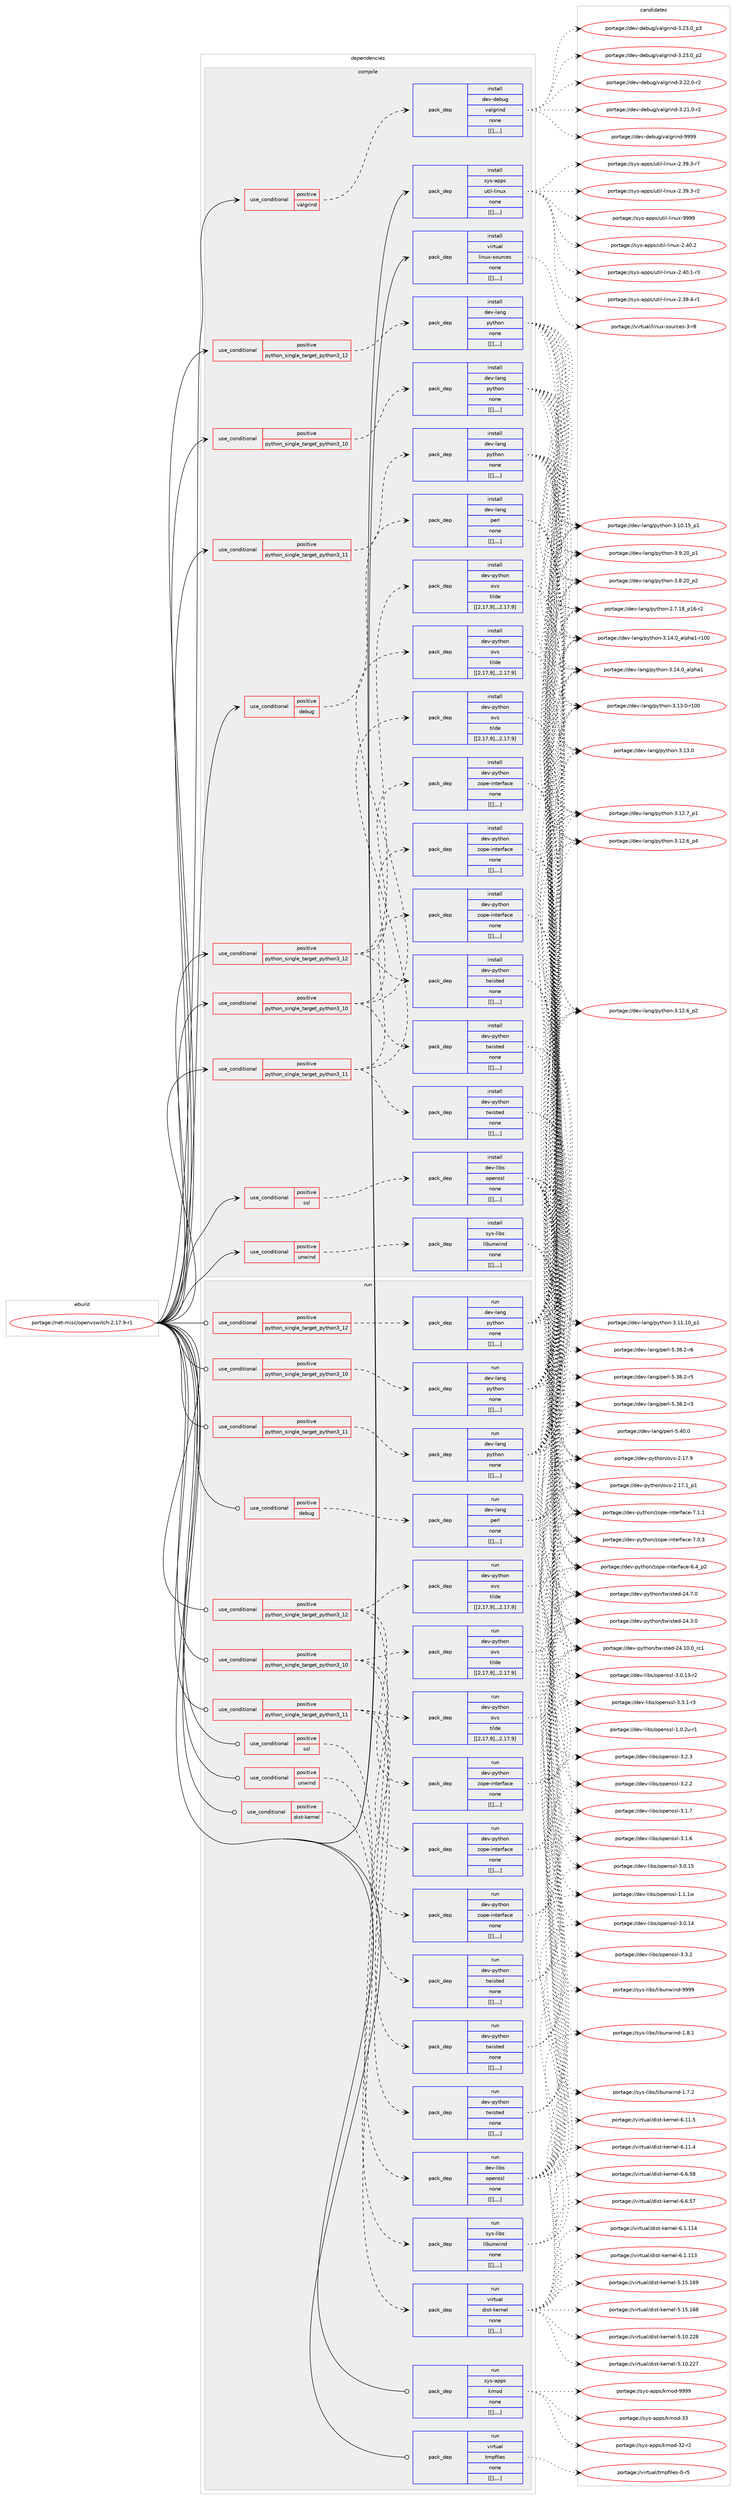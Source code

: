 digraph prolog {

# *************
# Graph options
# *************

newrank=true;
concentrate=true;
compound=true;
graph [rankdir=LR,fontname=Helvetica,fontsize=10,ranksep=1.5];#, ranksep=2.5, nodesep=0.2];
edge  [arrowhead=vee];
node  [fontname=Helvetica,fontsize=10];

# **********
# The ebuild
# **********

subgraph cluster_leftcol {
color=gray;
label=<<i>ebuild</i>>;
id [label="portage://net-misc/openvswitch-2.17.9-r1", color=red, width=4, href="../net-misc/openvswitch-2.17.9-r1.svg"];
}

# ****************
# The dependencies
# ****************

subgraph cluster_midcol {
color=gray;
label=<<i>dependencies</i>>;
subgraph cluster_compile {
fillcolor="#eeeeee";
style=filled;
label=<<i>compile</i>>;
subgraph cond104606 {
dependency396329 [label=<<TABLE BORDER="0" CELLBORDER="1" CELLSPACING="0" CELLPADDING="4"><TR><TD ROWSPAN="3" CELLPADDING="10">use_conditional</TD></TR><TR><TD>positive</TD></TR><TR><TD>debug</TD></TR></TABLE>>, shape=none, color=red];
subgraph pack288763 {
dependency396347 [label=<<TABLE BORDER="0" CELLBORDER="1" CELLSPACING="0" CELLPADDING="4" WIDTH="220"><TR><TD ROWSPAN="6" CELLPADDING="30">pack_dep</TD></TR><TR><TD WIDTH="110">install</TD></TR><TR><TD>dev-lang</TD></TR><TR><TD>perl</TD></TR><TR><TD>none</TD></TR><TR><TD>[[],,,,]</TD></TR></TABLE>>, shape=none, color=blue];
}
dependency396329:e -> dependency396347:w [weight=20,style="dashed",arrowhead="vee"];
}
id:e -> dependency396329:w [weight=20,style="solid",arrowhead="vee"];
subgraph cond104614 {
dependency396392 [label=<<TABLE BORDER="0" CELLBORDER="1" CELLSPACING="0" CELLPADDING="4"><TR><TD ROWSPAN="3" CELLPADDING="10">use_conditional</TD></TR><TR><TD>positive</TD></TR><TR><TD>python_single_target_python3_10</TD></TR></TABLE>>, shape=none, color=red];
subgraph pack288844 {
dependency396465 [label=<<TABLE BORDER="0" CELLBORDER="1" CELLSPACING="0" CELLPADDING="4" WIDTH="220"><TR><TD ROWSPAN="6" CELLPADDING="30">pack_dep</TD></TR><TR><TD WIDTH="110">install</TD></TR><TR><TD>dev-lang</TD></TR><TR><TD>python</TD></TR><TR><TD>none</TD></TR><TR><TD>[[],,,,]</TD></TR></TABLE>>, shape=none, color=blue];
}
dependency396392:e -> dependency396465:w [weight=20,style="dashed",arrowhead="vee"];
}
id:e -> dependency396392:w [weight=20,style="solid",arrowhead="vee"];
subgraph cond104648 {
dependency396513 [label=<<TABLE BORDER="0" CELLBORDER="1" CELLSPACING="0" CELLPADDING="4"><TR><TD ROWSPAN="3" CELLPADDING="10">use_conditional</TD></TR><TR><TD>positive</TD></TR><TR><TD>python_single_target_python3_10</TD></TR></TABLE>>, shape=none, color=red];
subgraph pack288892 {
dependency396531 [label=<<TABLE BORDER="0" CELLBORDER="1" CELLSPACING="0" CELLPADDING="4" WIDTH="220"><TR><TD ROWSPAN="6" CELLPADDING="30">pack_dep</TD></TR><TR><TD WIDTH="110">install</TD></TR><TR><TD>dev-python</TD></TR><TR><TD>ovs</TD></TR><TR><TD>tilde</TD></TR><TR><TD>[[2,17,9],,,2.17.9]</TD></TR></TABLE>>, shape=none, color=blue];
}
dependency396513:e -> dependency396531:w [weight=20,style="dashed",arrowhead="vee"];
subgraph pack288898 {
dependency396537 [label=<<TABLE BORDER="0" CELLBORDER="1" CELLSPACING="0" CELLPADDING="4" WIDTH="220"><TR><TD ROWSPAN="6" CELLPADDING="30">pack_dep</TD></TR><TR><TD WIDTH="110">install</TD></TR><TR><TD>dev-python</TD></TR><TR><TD>twisted</TD></TR><TR><TD>none</TD></TR><TR><TD>[[],,,,]</TD></TR></TABLE>>, shape=none, color=blue];
}
dependency396513:e -> dependency396537:w [weight=20,style="dashed",arrowhead="vee"];
subgraph pack288900 {
dependency396539 [label=<<TABLE BORDER="0" CELLBORDER="1" CELLSPACING="0" CELLPADDING="4" WIDTH="220"><TR><TD ROWSPAN="6" CELLPADDING="30">pack_dep</TD></TR><TR><TD WIDTH="110">install</TD></TR><TR><TD>dev-python</TD></TR><TR><TD>zope-interface</TD></TR><TR><TD>none</TD></TR><TR><TD>[[],,,,]</TD></TR></TABLE>>, shape=none, color=blue];
}
dependency396513:e -> dependency396539:w [weight=20,style="dashed",arrowhead="vee"];
}
id:e -> dependency396513:w [weight=20,style="solid",arrowhead="vee"];
subgraph cond104665 {
dependency396580 [label=<<TABLE BORDER="0" CELLBORDER="1" CELLSPACING="0" CELLPADDING="4"><TR><TD ROWSPAN="3" CELLPADDING="10">use_conditional</TD></TR><TR><TD>positive</TD></TR><TR><TD>python_single_target_python3_11</TD></TR></TABLE>>, shape=none, color=red];
subgraph pack288970 {
dependency396630 [label=<<TABLE BORDER="0" CELLBORDER="1" CELLSPACING="0" CELLPADDING="4" WIDTH="220"><TR><TD ROWSPAN="6" CELLPADDING="30">pack_dep</TD></TR><TR><TD WIDTH="110">install</TD></TR><TR><TD>dev-lang</TD></TR><TR><TD>python</TD></TR><TR><TD>none</TD></TR><TR><TD>[[],,,,]</TD></TR></TABLE>>, shape=none, color=blue];
}
dependency396580:e -> dependency396630:w [weight=20,style="dashed",arrowhead="vee"];
}
id:e -> dependency396580:w [weight=20,style="solid",arrowhead="vee"];
subgraph cond104690 {
dependency396632 [label=<<TABLE BORDER="0" CELLBORDER="1" CELLSPACING="0" CELLPADDING="4"><TR><TD ROWSPAN="3" CELLPADDING="10">use_conditional</TD></TR><TR><TD>positive</TD></TR><TR><TD>python_single_target_python3_11</TD></TR></TABLE>>, shape=none, color=red];
subgraph pack288972 {
dependency396647 [label=<<TABLE BORDER="0" CELLBORDER="1" CELLSPACING="0" CELLPADDING="4" WIDTH="220"><TR><TD ROWSPAN="6" CELLPADDING="30">pack_dep</TD></TR><TR><TD WIDTH="110">install</TD></TR><TR><TD>dev-python</TD></TR><TR><TD>ovs</TD></TR><TR><TD>tilde</TD></TR><TR><TD>[[2,17,9],,,2.17.9]</TD></TR></TABLE>>, shape=none, color=blue];
}
dependency396632:e -> dependency396647:w [weight=20,style="dashed",arrowhead="vee"];
subgraph pack288981 {
dependency396651 [label=<<TABLE BORDER="0" CELLBORDER="1" CELLSPACING="0" CELLPADDING="4" WIDTH="220"><TR><TD ROWSPAN="6" CELLPADDING="30">pack_dep</TD></TR><TR><TD WIDTH="110">install</TD></TR><TR><TD>dev-python</TD></TR><TR><TD>twisted</TD></TR><TR><TD>none</TD></TR><TR><TD>[[],,,,]</TD></TR></TABLE>>, shape=none, color=blue];
}
dependency396632:e -> dependency396651:w [weight=20,style="dashed",arrowhead="vee"];
subgraph pack288997 {
dependency396685 [label=<<TABLE BORDER="0" CELLBORDER="1" CELLSPACING="0" CELLPADDING="4" WIDTH="220"><TR><TD ROWSPAN="6" CELLPADDING="30">pack_dep</TD></TR><TR><TD WIDTH="110">install</TD></TR><TR><TD>dev-python</TD></TR><TR><TD>zope-interface</TD></TR><TR><TD>none</TD></TR><TR><TD>[[],,,,]</TD></TR></TABLE>>, shape=none, color=blue];
}
dependency396632:e -> dependency396685:w [weight=20,style="dashed",arrowhead="vee"];
}
id:e -> dependency396632:w [weight=20,style="solid",arrowhead="vee"];
subgraph cond104701 {
dependency396702 [label=<<TABLE BORDER="0" CELLBORDER="1" CELLSPACING="0" CELLPADDING="4"><TR><TD ROWSPAN="3" CELLPADDING="10">use_conditional</TD></TR><TR><TD>positive</TD></TR><TR><TD>python_single_target_python3_12</TD></TR></TABLE>>, shape=none, color=red];
subgraph pack289043 {
dependency396732 [label=<<TABLE BORDER="0" CELLBORDER="1" CELLSPACING="0" CELLPADDING="4" WIDTH="220"><TR><TD ROWSPAN="6" CELLPADDING="30">pack_dep</TD></TR><TR><TD WIDTH="110">install</TD></TR><TR><TD>dev-lang</TD></TR><TR><TD>python</TD></TR><TR><TD>none</TD></TR><TR><TD>[[],,,,]</TD></TR></TABLE>>, shape=none, color=blue];
}
dependency396702:e -> dependency396732:w [weight=20,style="dashed",arrowhead="vee"];
}
id:e -> dependency396702:w [weight=20,style="solid",arrowhead="vee"];
subgraph cond104711 {
dependency396776 [label=<<TABLE BORDER="0" CELLBORDER="1" CELLSPACING="0" CELLPADDING="4"><TR><TD ROWSPAN="3" CELLPADDING="10">use_conditional</TD></TR><TR><TD>positive</TD></TR><TR><TD>python_single_target_python3_12</TD></TR></TABLE>>, shape=none, color=red];
subgraph pack289079 {
dependency396809 [label=<<TABLE BORDER="0" CELLBORDER="1" CELLSPACING="0" CELLPADDING="4" WIDTH="220"><TR><TD ROWSPAN="6" CELLPADDING="30">pack_dep</TD></TR><TR><TD WIDTH="110">install</TD></TR><TR><TD>dev-python</TD></TR><TR><TD>ovs</TD></TR><TR><TD>tilde</TD></TR><TR><TD>[[2,17,9],,,2.17.9]</TD></TR></TABLE>>, shape=none, color=blue];
}
dependency396776:e -> dependency396809:w [weight=20,style="dashed",arrowhead="vee"];
subgraph pack289112 {
dependency396845 [label=<<TABLE BORDER="0" CELLBORDER="1" CELLSPACING="0" CELLPADDING="4" WIDTH="220"><TR><TD ROWSPAN="6" CELLPADDING="30">pack_dep</TD></TR><TR><TD WIDTH="110">install</TD></TR><TR><TD>dev-python</TD></TR><TR><TD>twisted</TD></TR><TR><TD>none</TD></TR><TR><TD>[[],,,,]</TD></TR></TABLE>>, shape=none, color=blue];
}
dependency396776:e -> dependency396845:w [weight=20,style="dashed",arrowhead="vee"];
subgraph pack289126 {
dependency396863 [label=<<TABLE BORDER="0" CELLBORDER="1" CELLSPACING="0" CELLPADDING="4" WIDTH="220"><TR><TD ROWSPAN="6" CELLPADDING="30">pack_dep</TD></TR><TR><TD WIDTH="110">install</TD></TR><TR><TD>dev-python</TD></TR><TR><TD>zope-interface</TD></TR><TR><TD>none</TD></TR><TR><TD>[[],,,,]</TD></TR></TABLE>>, shape=none, color=blue];
}
dependency396776:e -> dependency396863:w [weight=20,style="dashed",arrowhead="vee"];
}
id:e -> dependency396776:w [weight=20,style="solid",arrowhead="vee"];
subgraph cond104746 {
dependency396889 [label=<<TABLE BORDER="0" CELLBORDER="1" CELLSPACING="0" CELLPADDING="4"><TR><TD ROWSPAN="3" CELLPADDING="10">use_conditional</TD></TR><TR><TD>positive</TD></TR><TR><TD>ssl</TD></TR></TABLE>>, shape=none, color=red];
subgraph pack289160 {
dependency396937 [label=<<TABLE BORDER="0" CELLBORDER="1" CELLSPACING="0" CELLPADDING="4" WIDTH="220"><TR><TD ROWSPAN="6" CELLPADDING="30">pack_dep</TD></TR><TR><TD WIDTH="110">install</TD></TR><TR><TD>dev-libs</TD></TR><TR><TD>openssl</TD></TR><TR><TD>none</TD></TR><TR><TD>[[],,,,]</TD></TR></TABLE>>, shape=none, color=blue];
}
dependency396889:e -> dependency396937:w [weight=20,style="dashed",arrowhead="vee"];
}
id:e -> dependency396889:w [weight=20,style="solid",arrowhead="vee"];
subgraph cond104764 {
dependency396952 [label=<<TABLE BORDER="0" CELLBORDER="1" CELLSPACING="0" CELLPADDING="4"><TR><TD ROWSPAN="3" CELLPADDING="10">use_conditional</TD></TR><TR><TD>positive</TD></TR><TR><TD>unwind</TD></TR></TABLE>>, shape=none, color=red];
subgraph pack289198 {
dependency396963 [label=<<TABLE BORDER="0" CELLBORDER="1" CELLSPACING="0" CELLPADDING="4" WIDTH="220"><TR><TD ROWSPAN="6" CELLPADDING="30">pack_dep</TD></TR><TR><TD WIDTH="110">install</TD></TR><TR><TD>sys-libs</TD></TR><TR><TD>libunwind</TD></TR><TR><TD>none</TD></TR><TR><TD>[[],,,,]</TD></TR></TABLE>>, shape=none, color=blue];
}
dependency396952:e -> dependency396963:w [weight=20,style="dashed",arrowhead="vee"];
}
id:e -> dependency396952:w [weight=20,style="solid",arrowhead="vee"];
subgraph cond104769 {
dependency396978 [label=<<TABLE BORDER="0" CELLBORDER="1" CELLSPACING="0" CELLPADDING="4"><TR><TD ROWSPAN="3" CELLPADDING="10">use_conditional</TD></TR><TR><TD>positive</TD></TR><TR><TD>valgrind</TD></TR></TABLE>>, shape=none, color=red];
subgraph pack289218 {
dependency396980 [label=<<TABLE BORDER="0" CELLBORDER="1" CELLSPACING="0" CELLPADDING="4" WIDTH="220"><TR><TD ROWSPAN="6" CELLPADDING="30">pack_dep</TD></TR><TR><TD WIDTH="110">install</TD></TR><TR><TD>dev-debug</TD></TR><TR><TD>valgrind</TD></TR><TR><TD>none</TD></TR><TR><TD>[[],,,,]</TD></TR></TABLE>>, shape=none, color=blue];
}
dependency396978:e -> dependency396980:w [weight=20,style="dashed",arrowhead="vee"];
}
id:e -> dependency396978:w [weight=20,style="solid",arrowhead="vee"];
subgraph pack289220 {
dependency397022 [label=<<TABLE BORDER="0" CELLBORDER="1" CELLSPACING="0" CELLPADDING="4" WIDTH="220"><TR><TD ROWSPAN="6" CELLPADDING="30">pack_dep</TD></TR><TR><TD WIDTH="110">install</TD></TR><TR><TD>sys-apps</TD></TR><TR><TD>util-linux</TD></TR><TR><TD>none</TD></TR><TR><TD>[[],,,,]</TD></TR></TABLE>>, shape=none, color=blue];
}
id:e -> dependency397022:w [weight=20,style="solid",arrowhead="vee"];
subgraph pack289254 {
dependency397078 [label=<<TABLE BORDER="0" CELLBORDER="1" CELLSPACING="0" CELLPADDING="4" WIDTH="220"><TR><TD ROWSPAN="6" CELLPADDING="30">pack_dep</TD></TR><TR><TD WIDTH="110">install</TD></TR><TR><TD>virtual</TD></TR><TR><TD>linux-sources</TD></TR><TR><TD>none</TD></TR><TR><TD>[[],,,,]</TD></TR></TABLE>>, shape=none, color=blue];
}
id:e -> dependency397078:w [weight=20,style="solid",arrowhead="vee"];
}
subgraph cluster_compileandrun {
fillcolor="#eeeeee";
style=filled;
label=<<i>compile and run</i>>;
}
subgraph cluster_run {
fillcolor="#eeeeee";
style=filled;
label=<<i>run</i>>;
subgraph cond104807 {
dependency397097 [label=<<TABLE BORDER="0" CELLBORDER="1" CELLSPACING="0" CELLPADDING="4"><TR><TD ROWSPAN="3" CELLPADDING="10">use_conditional</TD></TR><TR><TD>positive</TD></TR><TR><TD>debug</TD></TR></TABLE>>, shape=none, color=red];
subgraph pack289304 {
dependency397110 [label=<<TABLE BORDER="0" CELLBORDER="1" CELLSPACING="0" CELLPADDING="4" WIDTH="220"><TR><TD ROWSPAN="6" CELLPADDING="30">pack_dep</TD></TR><TR><TD WIDTH="110">run</TD></TR><TR><TD>dev-lang</TD></TR><TR><TD>perl</TD></TR><TR><TD>none</TD></TR><TR><TD>[[],,,,]</TD></TR></TABLE>>, shape=none, color=blue];
}
dependency397097:e -> dependency397110:w [weight=20,style="dashed",arrowhead="vee"];
}
id:e -> dependency397097:w [weight=20,style="solid",arrowhead="odot"];
subgraph cond104823 {
dependency397136 [label=<<TABLE BORDER="0" CELLBORDER="1" CELLSPACING="0" CELLPADDING="4"><TR><TD ROWSPAN="3" CELLPADDING="10">use_conditional</TD></TR><TR><TD>positive</TD></TR><TR><TD>dist-kernel</TD></TR></TABLE>>, shape=none, color=red];
subgraph pack289331 {
dependency397151 [label=<<TABLE BORDER="0" CELLBORDER="1" CELLSPACING="0" CELLPADDING="4" WIDTH="220"><TR><TD ROWSPAN="6" CELLPADDING="30">pack_dep</TD></TR><TR><TD WIDTH="110">run</TD></TR><TR><TD>virtual</TD></TR><TR><TD>dist-kernel</TD></TR><TR><TD>none</TD></TR><TR><TD>[[],,,,]</TD></TR></TABLE>>, shape=none, color=blue];
}
dependency397136:e -> dependency397151:w [weight=20,style="dashed",arrowhead="vee"];
}
id:e -> dependency397136:w [weight=20,style="solid",arrowhead="odot"];
subgraph cond104828 {
dependency397165 [label=<<TABLE BORDER="0" CELLBORDER="1" CELLSPACING="0" CELLPADDING="4"><TR><TD ROWSPAN="3" CELLPADDING="10">use_conditional</TD></TR><TR><TD>positive</TD></TR><TR><TD>python_single_target_python3_10</TD></TR></TABLE>>, shape=none, color=red];
subgraph pack289348 {
dependency397189 [label=<<TABLE BORDER="0" CELLBORDER="1" CELLSPACING="0" CELLPADDING="4" WIDTH="220"><TR><TD ROWSPAN="6" CELLPADDING="30">pack_dep</TD></TR><TR><TD WIDTH="110">run</TD></TR><TR><TD>dev-lang</TD></TR><TR><TD>python</TD></TR><TR><TD>none</TD></TR><TR><TD>[[],,,,]</TD></TR></TABLE>>, shape=none, color=blue];
}
dependency397165:e -> dependency397189:w [weight=20,style="dashed",arrowhead="vee"];
}
id:e -> dependency397165:w [weight=20,style="solid",arrowhead="odot"];
subgraph cond104841 {
dependency397209 [label=<<TABLE BORDER="0" CELLBORDER="1" CELLSPACING="0" CELLPADDING="4"><TR><TD ROWSPAN="3" CELLPADDING="10">use_conditional</TD></TR><TR><TD>positive</TD></TR><TR><TD>python_single_target_python3_10</TD></TR></TABLE>>, shape=none, color=red];
subgraph pack289380 {
dependency397237 [label=<<TABLE BORDER="0" CELLBORDER="1" CELLSPACING="0" CELLPADDING="4" WIDTH="220"><TR><TD ROWSPAN="6" CELLPADDING="30">pack_dep</TD></TR><TR><TD WIDTH="110">run</TD></TR><TR><TD>dev-python</TD></TR><TR><TD>ovs</TD></TR><TR><TD>tilde</TD></TR><TR><TD>[[2,17,9],,,2.17.9]</TD></TR></TABLE>>, shape=none, color=blue];
}
dependency397209:e -> dependency397237:w [weight=20,style="dashed",arrowhead="vee"];
subgraph pack289397 {
dependency397253 [label=<<TABLE BORDER="0" CELLBORDER="1" CELLSPACING="0" CELLPADDING="4" WIDTH="220"><TR><TD ROWSPAN="6" CELLPADDING="30">pack_dep</TD></TR><TR><TD WIDTH="110">run</TD></TR><TR><TD>dev-python</TD></TR><TR><TD>twisted</TD></TR><TR><TD>none</TD></TR><TR><TD>[[],,,,]</TD></TR></TABLE>>, shape=none, color=blue];
}
dependency397209:e -> dependency397253:w [weight=20,style="dashed",arrowhead="vee"];
subgraph pack289399 {
dependency397266 [label=<<TABLE BORDER="0" CELLBORDER="1" CELLSPACING="0" CELLPADDING="4" WIDTH="220"><TR><TD ROWSPAN="6" CELLPADDING="30">pack_dep</TD></TR><TR><TD WIDTH="110">run</TD></TR><TR><TD>dev-python</TD></TR><TR><TD>zope-interface</TD></TR><TR><TD>none</TD></TR><TR><TD>[[],,,,]</TD></TR></TABLE>>, shape=none, color=blue];
}
dependency397209:e -> dependency397266:w [weight=20,style="dashed",arrowhead="vee"];
}
id:e -> dependency397209:w [weight=20,style="solid",arrowhead="odot"];
subgraph cond104866 {
dependency397282 [label=<<TABLE BORDER="0" CELLBORDER="1" CELLSPACING="0" CELLPADDING="4"><TR><TD ROWSPAN="3" CELLPADDING="10">use_conditional</TD></TR><TR><TD>positive</TD></TR><TR><TD>python_single_target_python3_11</TD></TR></TABLE>>, shape=none, color=red];
subgraph pack289421 {
dependency397295 [label=<<TABLE BORDER="0" CELLBORDER="1" CELLSPACING="0" CELLPADDING="4" WIDTH="220"><TR><TD ROWSPAN="6" CELLPADDING="30">pack_dep</TD></TR><TR><TD WIDTH="110">run</TD></TR><TR><TD>dev-lang</TD></TR><TR><TD>python</TD></TR><TR><TD>none</TD></TR><TR><TD>[[],,,,]</TD></TR></TABLE>>, shape=none, color=blue];
}
dependency397282:e -> dependency397295:w [weight=20,style="dashed",arrowhead="vee"];
}
id:e -> dependency397282:w [weight=20,style="solid",arrowhead="odot"];
subgraph cond104876 {
dependency397330 [label=<<TABLE BORDER="0" CELLBORDER="1" CELLSPACING="0" CELLPADDING="4"><TR><TD ROWSPAN="3" CELLPADDING="10">use_conditional</TD></TR><TR><TD>positive</TD></TR><TR><TD>python_single_target_python3_11</TD></TR></TABLE>>, shape=none, color=red];
subgraph pack289452 {
dependency397332 [label=<<TABLE BORDER="0" CELLBORDER="1" CELLSPACING="0" CELLPADDING="4" WIDTH="220"><TR><TD ROWSPAN="6" CELLPADDING="30">pack_dep</TD></TR><TR><TD WIDTH="110">run</TD></TR><TR><TD>dev-python</TD></TR><TR><TD>ovs</TD></TR><TR><TD>tilde</TD></TR><TR><TD>[[2,17,9],,,2.17.9]</TD></TR></TABLE>>, shape=none, color=blue];
}
dependency397330:e -> dependency397332:w [weight=20,style="dashed",arrowhead="vee"];
subgraph pack289464 {
dependency397374 [label=<<TABLE BORDER="0" CELLBORDER="1" CELLSPACING="0" CELLPADDING="4" WIDTH="220"><TR><TD ROWSPAN="6" CELLPADDING="30">pack_dep</TD></TR><TR><TD WIDTH="110">run</TD></TR><TR><TD>dev-python</TD></TR><TR><TD>twisted</TD></TR><TR><TD>none</TD></TR><TR><TD>[[],,,,]</TD></TR></TABLE>>, shape=none, color=blue];
}
dependency397330:e -> dependency397374:w [weight=20,style="dashed",arrowhead="vee"];
subgraph pack289487 {
dependency397410 [label=<<TABLE BORDER="0" CELLBORDER="1" CELLSPACING="0" CELLPADDING="4" WIDTH="220"><TR><TD ROWSPAN="6" CELLPADDING="30">pack_dep</TD></TR><TR><TD WIDTH="110">run</TD></TR><TR><TD>dev-python</TD></TR><TR><TD>zope-interface</TD></TR><TR><TD>none</TD></TR><TR><TD>[[],,,,]</TD></TR></TABLE>>, shape=none, color=blue];
}
dependency397330:e -> dependency397410:w [weight=20,style="dashed",arrowhead="vee"];
}
id:e -> dependency397330:w [weight=20,style="solid",arrowhead="odot"];
subgraph cond104911 {
dependency397461 [label=<<TABLE BORDER="0" CELLBORDER="1" CELLSPACING="0" CELLPADDING="4"><TR><TD ROWSPAN="3" CELLPADDING="10">use_conditional</TD></TR><TR><TD>positive</TD></TR><TR><TD>python_single_target_python3_12</TD></TR></TABLE>>, shape=none, color=red];
subgraph pack289548 {
dependency397484 [label=<<TABLE BORDER="0" CELLBORDER="1" CELLSPACING="0" CELLPADDING="4" WIDTH="220"><TR><TD ROWSPAN="6" CELLPADDING="30">pack_dep</TD></TR><TR><TD WIDTH="110">run</TD></TR><TR><TD>dev-lang</TD></TR><TR><TD>python</TD></TR><TR><TD>none</TD></TR><TR><TD>[[],,,,]</TD></TR></TABLE>>, shape=none, color=blue];
}
dependency397461:e -> dependency397484:w [weight=20,style="dashed",arrowhead="vee"];
}
id:e -> dependency397461:w [weight=20,style="solid",arrowhead="odot"];
subgraph cond104946 {
dependency397527 [label=<<TABLE BORDER="0" CELLBORDER="1" CELLSPACING="0" CELLPADDING="4"><TR><TD ROWSPAN="3" CELLPADDING="10">use_conditional</TD></TR><TR><TD>positive</TD></TR><TR><TD>python_single_target_python3_12</TD></TR></TABLE>>, shape=none, color=red];
subgraph pack289595 {
dependency397532 [label=<<TABLE BORDER="0" CELLBORDER="1" CELLSPACING="0" CELLPADDING="4" WIDTH="220"><TR><TD ROWSPAN="6" CELLPADDING="30">pack_dep</TD></TR><TR><TD WIDTH="110">run</TD></TR><TR><TD>dev-python</TD></TR><TR><TD>ovs</TD></TR><TR><TD>tilde</TD></TR><TR><TD>[[2,17,9],,,2.17.9]</TD></TR></TABLE>>, shape=none, color=blue];
}
dependency397527:e -> dependency397532:w [weight=20,style="dashed",arrowhead="vee"];
subgraph pack289658 {
dependency397648 [label=<<TABLE BORDER="0" CELLBORDER="1" CELLSPACING="0" CELLPADDING="4" WIDTH="220"><TR><TD ROWSPAN="6" CELLPADDING="30">pack_dep</TD></TR><TR><TD WIDTH="110">run</TD></TR><TR><TD>dev-python</TD></TR><TR><TD>twisted</TD></TR><TR><TD>none</TD></TR><TR><TD>[[],,,,]</TD></TR></TABLE>>, shape=none, color=blue];
}
dependency397527:e -> dependency397648:w [weight=20,style="dashed",arrowhead="vee"];
subgraph pack289677 {
dependency397671 [label=<<TABLE BORDER="0" CELLBORDER="1" CELLSPACING="0" CELLPADDING="4" WIDTH="220"><TR><TD ROWSPAN="6" CELLPADDING="30">pack_dep</TD></TR><TR><TD WIDTH="110">run</TD></TR><TR><TD>dev-python</TD></TR><TR><TD>zope-interface</TD></TR><TR><TD>none</TD></TR><TR><TD>[[],,,,]</TD></TR></TABLE>>, shape=none, color=blue];
}
dependency397527:e -> dependency397671:w [weight=20,style="dashed",arrowhead="vee"];
}
id:e -> dependency397527:w [weight=20,style="solid",arrowhead="odot"];
subgraph cond105002 {
dependency397679 [label=<<TABLE BORDER="0" CELLBORDER="1" CELLSPACING="0" CELLPADDING="4"><TR><TD ROWSPAN="3" CELLPADDING="10">use_conditional</TD></TR><TR><TD>positive</TD></TR><TR><TD>ssl</TD></TR></TABLE>>, shape=none, color=red];
subgraph pack289715 {
dependency397764 [label=<<TABLE BORDER="0" CELLBORDER="1" CELLSPACING="0" CELLPADDING="4" WIDTH="220"><TR><TD ROWSPAN="6" CELLPADDING="30">pack_dep</TD></TR><TR><TD WIDTH="110">run</TD></TR><TR><TD>dev-libs</TD></TR><TR><TD>openssl</TD></TR><TR><TD>none</TD></TR><TR><TD>[[],,,,]</TD></TR></TABLE>>, shape=none, color=blue];
}
dependency397679:e -> dependency397764:w [weight=20,style="dashed",arrowhead="vee"];
}
id:e -> dependency397679:w [weight=20,style="solid",arrowhead="odot"];
subgraph cond105035 {
dependency397789 [label=<<TABLE BORDER="0" CELLBORDER="1" CELLSPACING="0" CELLPADDING="4"><TR><TD ROWSPAN="3" CELLPADDING="10">use_conditional</TD></TR><TR><TD>positive</TD></TR><TR><TD>unwind</TD></TR></TABLE>>, shape=none, color=red];
subgraph pack289763 {
dependency397793 [label=<<TABLE BORDER="0" CELLBORDER="1" CELLSPACING="0" CELLPADDING="4" WIDTH="220"><TR><TD ROWSPAN="6" CELLPADDING="30">pack_dep</TD></TR><TR><TD WIDTH="110">run</TD></TR><TR><TD>sys-libs</TD></TR><TR><TD>libunwind</TD></TR><TR><TD>none</TD></TR><TR><TD>[[],,,,]</TD></TR></TABLE>>, shape=none, color=blue];
}
dependency397789:e -> dependency397793:w [weight=20,style="dashed",arrowhead="vee"];
}
id:e -> dependency397789:w [weight=20,style="solid",arrowhead="odot"];
subgraph pack289797 {
dependency397896 [label=<<TABLE BORDER="0" CELLBORDER="1" CELLSPACING="0" CELLPADDING="4" WIDTH="220"><TR><TD ROWSPAN="6" CELLPADDING="30">pack_dep</TD></TR><TR><TD WIDTH="110">run</TD></TR><TR><TD>sys-apps</TD></TR><TR><TD>kmod</TD></TR><TR><TD>none</TD></TR><TR><TD>[[],,,,]</TD></TR></TABLE>>, shape=none, color=blue];
}
id:e -> dependency397896:w [weight=20,style="solid",arrowhead="odot"];
subgraph pack289840 {
dependency397899 [label=<<TABLE BORDER="0" CELLBORDER="1" CELLSPACING="0" CELLPADDING="4" WIDTH="220"><TR><TD ROWSPAN="6" CELLPADDING="30">pack_dep</TD></TR><TR><TD WIDTH="110">run</TD></TR><TR><TD>virtual</TD></TR><TR><TD>tmpfiles</TD></TR><TR><TD>none</TD></TR><TR><TD>[[],,,,]</TD></TR></TABLE>>, shape=none, color=blue];
}
id:e -> dependency397899:w [weight=20,style="solid",arrowhead="odot"];
}
}

# **************
# The candidates
# **************

subgraph cluster_choices {
rank=same;
color=gray;
label=<<i>candidates</i>>;

subgraph choice289148 {
color=black;
nodesep=1;
choice10010111845108971101034711210111410845534652484648 [label="portage://dev-lang/perl-5.40.0", color=red, width=4,href="../dev-lang/perl-5.40.0.svg"];
choice100101118451089711010347112101114108455346515646504511454 [label="portage://dev-lang/perl-5.38.2-r6", color=red, width=4,href="../dev-lang/perl-5.38.2-r6.svg"];
choice100101118451089711010347112101114108455346515646504511453 [label="portage://dev-lang/perl-5.38.2-r5", color=red, width=4,href="../dev-lang/perl-5.38.2-r5.svg"];
choice100101118451089711010347112101114108455346515646504511451 [label="portage://dev-lang/perl-5.38.2-r3", color=red, width=4,href="../dev-lang/perl-5.38.2-r3.svg"];
dependency396347:e -> choice10010111845108971101034711210111410845534652484648:w [style=dotted,weight="100"];
dependency396347:e -> choice100101118451089711010347112101114108455346515646504511454:w [style=dotted,weight="100"];
dependency396347:e -> choice100101118451089711010347112101114108455346515646504511453:w [style=dotted,weight="100"];
dependency396347:e -> choice100101118451089711010347112101114108455346515646504511451:w [style=dotted,weight="100"];
}
subgraph choice289171 {
color=black;
nodesep=1;
choice100101118451089711010347112121116104111110455146495246489597108112104974945114494848 [label="portage://dev-lang/python-3.14.0_alpha1-r100", color=red, width=4,href="../dev-lang/python-3.14.0_alpha1-r100.svg"];
choice1001011184510897110103471121211161041111104551464952464895971081121049749 [label="portage://dev-lang/python-3.14.0_alpha1", color=red, width=4,href="../dev-lang/python-3.14.0_alpha1.svg"];
choice1001011184510897110103471121211161041111104551464951464845114494848 [label="portage://dev-lang/python-3.13.0-r100", color=red, width=4,href="../dev-lang/python-3.13.0-r100.svg"];
choice10010111845108971101034711212111610411111045514649514648 [label="portage://dev-lang/python-3.13.0", color=red, width=4,href="../dev-lang/python-3.13.0.svg"];
choice100101118451089711010347112121116104111110455146495046559511249 [label="portage://dev-lang/python-3.12.7_p1", color=red, width=4,href="../dev-lang/python-3.12.7_p1.svg"];
choice100101118451089711010347112121116104111110455146495046549511252 [label="portage://dev-lang/python-3.12.6_p4", color=red, width=4,href="../dev-lang/python-3.12.6_p4.svg"];
choice100101118451089711010347112121116104111110455146495046549511250 [label="portage://dev-lang/python-3.12.6_p2", color=red, width=4,href="../dev-lang/python-3.12.6_p2.svg"];
choice10010111845108971101034711212111610411111045514649494649489511249 [label="portage://dev-lang/python-3.11.10_p1", color=red, width=4,href="../dev-lang/python-3.11.10_p1.svg"];
choice10010111845108971101034711212111610411111045514649484649539511249 [label="portage://dev-lang/python-3.10.15_p1", color=red, width=4,href="../dev-lang/python-3.10.15_p1.svg"];
choice100101118451089711010347112121116104111110455146574650489511249 [label="portage://dev-lang/python-3.9.20_p1", color=red, width=4,href="../dev-lang/python-3.9.20_p1.svg"];
choice100101118451089711010347112121116104111110455146564650489511250 [label="portage://dev-lang/python-3.8.20_p2", color=red, width=4,href="../dev-lang/python-3.8.20_p2.svg"];
choice100101118451089711010347112121116104111110455046554649569511249544511450 [label="portage://dev-lang/python-2.7.18_p16-r2", color=red, width=4,href="../dev-lang/python-2.7.18_p16-r2.svg"];
dependency396465:e -> choice100101118451089711010347112121116104111110455146495246489597108112104974945114494848:w [style=dotted,weight="100"];
dependency396465:e -> choice1001011184510897110103471121211161041111104551464952464895971081121049749:w [style=dotted,weight="100"];
dependency396465:e -> choice1001011184510897110103471121211161041111104551464951464845114494848:w [style=dotted,weight="100"];
dependency396465:e -> choice10010111845108971101034711212111610411111045514649514648:w [style=dotted,weight="100"];
dependency396465:e -> choice100101118451089711010347112121116104111110455146495046559511249:w [style=dotted,weight="100"];
dependency396465:e -> choice100101118451089711010347112121116104111110455146495046549511252:w [style=dotted,weight="100"];
dependency396465:e -> choice100101118451089711010347112121116104111110455146495046549511250:w [style=dotted,weight="100"];
dependency396465:e -> choice10010111845108971101034711212111610411111045514649494649489511249:w [style=dotted,weight="100"];
dependency396465:e -> choice10010111845108971101034711212111610411111045514649484649539511249:w [style=dotted,weight="100"];
dependency396465:e -> choice100101118451089711010347112121116104111110455146574650489511249:w [style=dotted,weight="100"];
dependency396465:e -> choice100101118451089711010347112121116104111110455146564650489511250:w [style=dotted,weight="100"];
dependency396465:e -> choice100101118451089711010347112121116104111110455046554649569511249544511450:w [style=dotted,weight="100"];
}
subgraph choice289180 {
color=black;
nodesep=1;
choice100101118451121211161041111104711111811545504649554657 [label="portage://dev-python/ovs-2.17.9", color=red, width=4,href="../dev-python/ovs-2.17.9.svg"];
choice1001011184511212111610411111047111118115455046495546499511249 [label="portage://dev-python/ovs-2.17.1_p1", color=red, width=4,href="../dev-python/ovs-2.17.1_p1.svg"];
dependency396531:e -> choice100101118451121211161041111104711111811545504649554657:w [style=dotted,weight="100"];
dependency396531:e -> choice1001011184511212111610411111047111118115455046495546499511249:w [style=dotted,weight="100"];
}
subgraph choice289200 {
color=black;
nodesep=1;
choice10010111845112121116104111110471161191051151161011004550524649484648951149949 [label="portage://dev-python/twisted-24.10.0_rc1", color=red, width=4,href="../dev-python/twisted-24.10.0_rc1.svg"];
choice100101118451121211161041111104711611910511511610110045505246554648 [label="portage://dev-python/twisted-24.7.0", color=red, width=4,href="../dev-python/twisted-24.7.0.svg"];
choice100101118451121211161041111104711611910511511610110045505246514648 [label="portage://dev-python/twisted-24.3.0", color=red, width=4,href="../dev-python/twisted-24.3.0.svg"];
dependency396537:e -> choice10010111845112121116104111110471161191051151161011004550524649484648951149949:w [style=dotted,weight="100"];
dependency396537:e -> choice100101118451121211161041111104711611910511511610110045505246554648:w [style=dotted,weight="100"];
dependency396537:e -> choice100101118451121211161041111104711611910511511610110045505246514648:w [style=dotted,weight="100"];
}
subgraph choice289203 {
color=black;
nodesep=1;
choice1001011184511212111610411111047122111112101451051101161011141029799101455546494649 [label="portage://dev-python/zope-interface-7.1.1", color=red, width=4,href="../dev-python/zope-interface-7.1.1.svg"];
choice1001011184511212111610411111047122111112101451051101161011141029799101455546484651 [label="portage://dev-python/zope-interface-7.0.3", color=red, width=4,href="../dev-python/zope-interface-7.0.3.svg"];
choice1001011184511212111610411111047122111112101451051101161011141029799101455446529511250 [label="portage://dev-python/zope-interface-6.4_p2", color=red, width=4,href="../dev-python/zope-interface-6.4_p2.svg"];
dependency396539:e -> choice1001011184511212111610411111047122111112101451051101161011141029799101455546494649:w [style=dotted,weight="100"];
dependency396539:e -> choice1001011184511212111610411111047122111112101451051101161011141029799101455546484651:w [style=dotted,weight="100"];
dependency396539:e -> choice1001011184511212111610411111047122111112101451051101161011141029799101455446529511250:w [style=dotted,weight="100"];
}
subgraph choice289206 {
color=black;
nodesep=1;
choice100101118451089711010347112121116104111110455146495246489597108112104974945114494848 [label="portage://dev-lang/python-3.14.0_alpha1-r100", color=red, width=4,href="../dev-lang/python-3.14.0_alpha1-r100.svg"];
choice1001011184510897110103471121211161041111104551464952464895971081121049749 [label="portage://dev-lang/python-3.14.0_alpha1", color=red, width=4,href="../dev-lang/python-3.14.0_alpha1.svg"];
choice1001011184510897110103471121211161041111104551464951464845114494848 [label="portage://dev-lang/python-3.13.0-r100", color=red, width=4,href="../dev-lang/python-3.13.0-r100.svg"];
choice10010111845108971101034711212111610411111045514649514648 [label="portage://dev-lang/python-3.13.0", color=red, width=4,href="../dev-lang/python-3.13.0.svg"];
choice100101118451089711010347112121116104111110455146495046559511249 [label="portage://dev-lang/python-3.12.7_p1", color=red, width=4,href="../dev-lang/python-3.12.7_p1.svg"];
choice100101118451089711010347112121116104111110455146495046549511252 [label="portage://dev-lang/python-3.12.6_p4", color=red, width=4,href="../dev-lang/python-3.12.6_p4.svg"];
choice100101118451089711010347112121116104111110455146495046549511250 [label="portage://dev-lang/python-3.12.6_p2", color=red, width=4,href="../dev-lang/python-3.12.6_p2.svg"];
choice10010111845108971101034711212111610411111045514649494649489511249 [label="portage://dev-lang/python-3.11.10_p1", color=red, width=4,href="../dev-lang/python-3.11.10_p1.svg"];
choice10010111845108971101034711212111610411111045514649484649539511249 [label="portage://dev-lang/python-3.10.15_p1", color=red, width=4,href="../dev-lang/python-3.10.15_p1.svg"];
choice100101118451089711010347112121116104111110455146574650489511249 [label="portage://dev-lang/python-3.9.20_p1", color=red, width=4,href="../dev-lang/python-3.9.20_p1.svg"];
choice100101118451089711010347112121116104111110455146564650489511250 [label="portage://dev-lang/python-3.8.20_p2", color=red, width=4,href="../dev-lang/python-3.8.20_p2.svg"];
choice100101118451089711010347112121116104111110455046554649569511249544511450 [label="portage://dev-lang/python-2.7.18_p16-r2", color=red, width=4,href="../dev-lang/python-2.7.18_p16-r2.svg"];
dependency396630:e -> choice100101118451089711010347112121116104111110455146495246489597108112104974945114494848:w [style=dotted,weight="100"];
dependency396630:e -> choice1001011184510897110103471121211161041111104551464952464895971081121049749:w [style=dotted,weight="100"];
dependency396630:e -> choice1001011184510897110103471121211161041111104551464951464845114494848:w [style=dotted,weight="100"];
dependency396630:e -> choice10010111845108971101034711212111610411111045514649514648:w [style=dotted,weight="100"];
dependency396630:e -> choice100101118451089711010347112121116104111110455146495046559511249:w [style=dotted,weight="100"];
dependency396630:e -> choice100101118451089711010347112121116104111110455146495046549511252:w [style=dotted,weight="100"];
dependency396630:e -> choice100101118451089711010347112121116104111110455146495046549511250:w [style=dotted,weight="100"];
dependency396630:e -> choice10010111845108971101034711212111610411111045514649494649489511249:w [style=dotted,weight="100"];
dependency396630:e -> choice10010111845108971101034711212111610411111045514649484649539511249:w [style=dotted,weight="100"];
dependency396630:e -> choice100101118451089711010347112121116104111110455146574650489511249:w [style=dotted,weight="100"];
dependency396630:e -> choice100101118451089711010347112121116104111110455146564650489511250:w [style=dotted,weight="100"];
dependency396630:e -> choice100101118451089711010347112121116104111110455046554649569511249544511450:w [style=dotted,weight="100"];
}
subgraph choice289214 {
color=black;
nodesep=1;
choice100101118451121211161041111104711111811545504649554657 [label="portage://dev-python/ovs-2.17.9", color=red, width=4,href="../dev-python/ovs-2.17.9.svg"];
choice1001011184511212111610411111047111118115455046495546499511249 [label="portage://dev-python/ovs-2.17.1_p1", color=red, width=4,href="../dev-python/ovs-2.17.1_p1.svg"];
dependency396647:e -> choice100101118451121211161041111104711111811545504649554657:w [style=dotted,weight="100"];
dependency396647:e -> choice1001011184511212111610411111047111118115455046495546499511249:w [style=dotted,weight="100"];
}
subgraph choice289219 {
color=black;
nodesep=1;
choice10010111845112121116104111110471161191051151161011004550524649484648951149949 [label="portage://dev-python/twisted-24.10.0_rc1", color=red, width=4,href="../dev-python/twisted-24.10.0_rc1.svg"];
choice100101118451121211161041111104711611910511511610110045505246554648 [label="portage://dev-python/twisted-24.7.0", color=red, width=4,href="../dev-python/twisted-24.7.0.svg"];
choice100101118451121211161041111104711611910511511610110045505246514648 [label="portage://dev-python/twisted-24.3.0", color=red, width=4,href="../dev-python/twisted-24.3.0.svg"];
dependency396651:e -> choice10010111845112121116104111110471161191051151161011004550524649484648951149949:w [style=dotted,weight="100"];
dependency396651:e -> choice100101118451121211161041111104711611910511511610110045505246554648:w [style=dotted,weight="100"];
dependency396651:e -> choice100101118451121211161041111104711611910511511610110045505246514648:w [style=dotted,weight="100"];
}
subgraph choice289223 {
color=black;
nodesep=1;
choice1001011184511212111610411111047122111112101451051101161011141029799101455546494649 [label="portage://dev-python/zope-interface-7.1.1", color=red, width=4,href="../dev-python/zope-interface-7.1.1.svg"];
choice1001011184511212111610411111047122111112101451051101161011141029799101455546484651 [label="portage://dev-python/zope-interface-7.0.3", color=red, width=4,href="../dev-python/zope-interface-7.0.3.svg"];
choice1001011184511212111610411111047122111112101451051101161011141029799101455446529511250 [label="portage://dev-python/zope-interface-6.4_p2", color=red, width=4,href="../dev-python/zope-interface-6.4_p2.svg"];
dependency396685:e -> choice1001011184511212111610411111047122111112101451051101161011141029799101455546494649:w [style=dotted,weight="100"];
dependency396685:e -> choice1001011184511212111610411111047122111112101451051101161011141029799101455546484651:w [style=dotted,weight="100"];
dependency396685:e -> choice1001011184511212111610411111047122111112101451051101161011141029799101455446529511250:w [style=dotted,weight="100"];
}
subgraph choice289227 {
color=black;
nodesep=1;
choice100101118451089711010347112121116104111110455146495246489597108112104974945114494848 [label="portage://dev-lang/python-3.14.0_alpha1-r100", color=red, width=4,href="../dev-lang/python-3.14.0_alpha1-r100.svg"];
choice1001011184510897110103471121211161041111104551464952464895971081121049749 [label="portage://dev-lang/python-3.14.0_alpha1", color=red, width=4,href="../dev-lang/python-3.14.0_alpha1.svg"];
choice1001011184510897110103471121211161041111104551464951464845114494848 [label="portage://dev-lang/python-3.13.0-r100", color=red, width=4,href="../dev-lang/python-3.13.0-r100.svg"];
choice10010111845108971101034711212111610411111045514649514648 [label="portage://dev-lang/python-3.13.0", color=red, width=4,href="../dev-lang/python-3.13.0.svg"];
choice100101118451089711010347112121116104111110455146495046559511249 [label="portage://dev-lang/python-3.12.7_p1", color=red, width=4,href="../dev-lang/python-3.12.7_p1.svg"];
choice100101118451089711010347112121116104111110455146495046549511252 [label="portage://dev-lang/python-3.12.6_p4", color=red, width=4,href="../dev-lang/python-3.12.6_p4.svg"];
choice100101118451089711010347112121116104111110455146495046549511250 [label="portage://dev-lang/python-3.12.6_p2", color=red, width=4,href="../dev-lang/python-3.12.6_p2.svg"];
choice10010111845108971101034711212111610411111045514649494649489511249 [label="portage://dev-lang/python-3.11.10_p1", color=red, width=4,href="../dev-lang/python-3.11.10_p1.svg"];
choice10010111845108971101034711212111610411111045514649484649539511249 [label="portage://dev-lang/python-3.10.15_p1", color=red, width=4,href="../dev-lang/python-3.10.15_p1.svg"];
choice100101118451089711010347112121116104111110455146574650489511249 [label="portage://dev-lang/python-3.9.20_p1", color=red, width=4,href="../dev-lang/python-3.9.20_p1.svg"];
choice100101118451089711010347112121116104111110455146564650489511250 [label="portage://dev-lang/python-3.8.20_p2", color=red, width=4,href="../dev-lang/python-3.8.20_p2.svg"];
choice100101118451089711010347112121116104111110455046554649569511249544511450 [label="portage://dev-lang/python-2.7.18_p16-r2", color=red, width=4,href="../dev-lang/python-2.7.18_p16-r2.svg"];
dependency396732:e -> choice100101118451089711010347112121116104111110455146495246489597108112104974945114494848:w [style=dotted,weight="100"];
dependency396732:e -> choice1001011184510897110103471121211161041111104551464952464895971081121049749:w [style=dotted,weight="100"];
dependency396732:e -> choice1001011184510897110103471121211161041111104551464951464845114494848:w [style=dotted,weight="100"];
dependency396732:e -> choice10010111845108971101034711212111610411111045514649514648:w [style=dotted,weight="100"];
dependency396732:e -> choice100101118451089711010347112121116104111110455146495046559511249:w [style=dotted,weight="100"];
dependency396732:e -> choice100101118451089711010347112121116104111110455146495046549511252:w [style=dotted,weight="100"];
dependency396732:e -> choice100101118451089711010347112121116104111110455146495046549511250:w [style=dotted,weight="100"];
dependency396732:e -> choice10010111845108971101034711212111610411111045514649494649489511249:w [style=dotted,weight="100"];
dependency396732:e -> choice10010111845108971101034711212111610411111045514649484649539511249:w [style=dotted,weight="100"];
dependency396732:e -> choice100101118451089711010347112121116104111110455146574650489511249:w [style=dotted,weight="100"];
dependency396732:e -> choice100101118451089711010347112121116104111110455146564650489511250:w [style=dotted,weight="100"];
dependency396732:e -> choice100101118451089711010347112121116104111110455046554649569511249544511450:w [style=dotted,weight="100"];
}
subgraph choice289230 {
color=black;
nodesep=1;
choice100101118451121211161041111104711111811545504649554657 [label="portage://dev-python/ovs-2.17.9", color=red, width=4,href="../dev-python/ovs-2.17.9.svg"];
choice1001011184511212111610411111047111118115455046495546499511249 [label="portage://dev-python/ovs-2.17.1_p1", color=red, width=4,href="../dev-python/ovs-2.17.1_p1.svg"];
dependency396809:e -> choice100101118451121211161041111104711111811545504649554657:w [style=dotted,weight="100"];
dependency396809:e -> choice1001011184511212111610411111047111118115455046495546499511249:w [style=dotted,weight="100"];
}
subgraph choice289231 {
color=black;
nodesep=1;
choice10010111845112121116104111110471161191051151161011004550524649484648951149949 [label="portage://dev-python/twisted-24.10.0_rc1", color=red, width=4,href="../dev-python/twisted-24.10.0_rc1.svg"];
choice100101118451121211161041111104711611910511511610110045505246554648 [label="portage://dev-python/twisted-24.7.0", color=red, width=4,href="../dev-python/twisted-24.7.0.svg"];
choice100101118451121211161041111104711611910511511610110045505246514648 [label="portage://dev-python/twisted-24.3.0", color=red, width=4,href="../dev-python/twisted-24.3.0.svg"];
dependency396845:e -> choice10010111845112121116104111110471161191051151161011004550524649484648951149949:w [style=dotted,weight="100"];
dependency396845:e -> choice100101118451121211161041111104711611910511511610110045505246554648:w [style=dotted,weight="100"];
dependency396845:e -> choice100101118451121211161041111104711611910511511610110045505246514648:w [style=dotted,weight="100"];
}
subgraph choice289248 {
color=black;
nodesep=1;
choice1001011184511212111610411111047122111112101451051101161011141029799101455546494649 [label="portage://dev-python/zope-interface-7.1.1", color=red, width=4,href="../dev-python/zope-interface-7.1.1.svg"];
choice1001011184511212111610411111047122111112101451051101161011141029799101455546484651 [label="portage://dev-python/zope-interface-7.0.3", color=red, width=4,href="../dev-python/zope-interface-7.0.3.svg"];
choice1001011184511212111610411111047122111112101451051101161011141029799101455446529511250 [label="portage://dev-python/zope-interface-6.4_p2", color=red, width=4,href="../dev-python/zope-interface-6.4_p2.svg"];
dependency396863:e -> choice1001011184511212111610411111047122111112101451051101161011141029799101455546494649:w [style=dotted,weight="100"];
dependency396863:e -> choice1001011184511212111610411111047122111112101451051101161011141029799101455546484651:w [style=dotted,weight="100"];
dependency396863:e -> choice1001011184511212111610411111047122111112101451051101161011141029799101455446529511250:w [style=dotted,weight="100"];
}
subgraph choice289252 {
color=black;
nodesep=1;
choice100101118451081059811547111112101110115115108455146514650 [label="portage://dev-libs/openssl-3.3.2", color=red, width=4,href="../dev-libs/openssl-3.3.2.svg"];
choice1001011184510810598115471111121011101151151084551465146494511451 [label="portage://dev-libs/openssl-3.3.1-r3", color=red, width=4,href="../dev-libs/openssl-3.3.1-r3.svg"];
choice100101118451081059811547111112101110115115108455146504651 [label="portage://dev-libs/openssl-3.2.3", color=red, width=4,href="../dev-libs/openssl-3.2.3.svg"];
choice100101118451081059811547111112101110115115108455146504650 [label="portage://dev-libs/openssl-3.2.2", color=red, width=4,href="../dev-libs/openssl-3.2.2.svg"];
choice100101118451081059811547111112101110115115108455146494655 [label="portage://dev-libs/openssl-3.1.7", color=red, width=4,href="../dev-libs/openssl-3.1.7.svg"];
choice100101118451081059811547111112101110115115108455146494654 [label="portage://dev-libs/openssl-3.1.6", color=red, width=4,href="../dev-libs/openssl-3.1.6.svg"];
choice10010111845108105981154711111210111011511510845514648464953 [label="portage://dev-libs/openssl-3.0.15", color=red, width=4,href="../dev-libs/openssl-3.0.15.svg"];
choice10010111845108105981154711111210111011511510845514648464952 [label="portage://dev-libs/openssl-3.0.14", color=red, width=4,href="../dev-libs/openssl-3.0.14.svg"];
choice100101118451081059811547111112101110115115108455146484649514511450 [label="portage://dev-libs/openssl-3.0.13-r2", color=red, width=4,href="../dev-libs/openssl-3.0.13-r2.svg"];
choice100101118451081059811547111112101110115115108454946494649119 [label="portage://dev-libs/openssl-1.1.1w", color=red, width=4,href="../dev-libs/openssl-1.1.1w.svg"];
choice1001011184510810598115471111121011101151151084549464846501174511449 [label="portage://dev-libs/openssl-1.0.2u-r1", color=red, width=4,href="../dev-libs/openssl-1.0.2u-r1.svg"];
dependency396937:e -> choice100101118451081059811547111112101110115115108455146514650:w [style=dotted,weight="100"];
dependency396937:e -> choice1001011184510810598115471111121011101151151084551465146494511451:w [style=dotted,weight="100"];
dependency396937:e -> choice100101118451081059811547111112101110115115108455146504651:w [style=dotted,weight="100"];
dependency396937:e -> choice100101118451081059811547111112101110115115108455146504650:w [style=dotted,weight="100"];
dependency396937:e -> choice100101118451081059811547111112101110115115108455146494655:w [style=dotted,weight="100"];
dependency396937:e -> choice100101118451081059811547111112101110115115108455146494654:w [style=dotted,weight="100"];
dependency396937:e -> choice10010111845108105981154711111210111011511510845514648464953:w [style=dotted,weight="100"];
dependency396937:e -> choice10010111845108105981154711111210111011511510845514648464952:w [style=dotted,weight="100"];
dependency396937:e -> choice100101118451081059811547111112101110115115108455146484649514511450:w [style=dotted,weight="100"];
dependency396937:e -> choice100101118451081059811547111112101110115115108454946494649119:w [style=dotted,weight="100"];
dependency396937:e -> choice1001011184510810598115471111121011101151151084549464846501174511449:w [style=dotted,weight="100"];
}
subgraph choice289258 {
color=black;
nodesep=1;
choice115121115451081059811547108105981171101191051101004557575757 [label="portage://sys-libs/libunwind-9999", color=red, width=4,href="../sys-libs/libunwind-9999.svg"];
choice11512111545108105981154710810598117110119105110100454946564649 [label="portage://sys-libs/libunwind-1.8.1", color=red, width=4,href="../sys-libs/libunwind-1.8.1.svg"];
choice11512111545108105981154710810598117110119105110100454946554650 [label="portage://sys-libs/libunwind-1.7.2", color=red, width=4,href="../sys-libs/libunwind-1.7.2.svg"];
dependency396963:e -> choice115121115451081059811547108105981171101191051101004557575757:w [style=dotted,weight="100"];
dependency396963:e -> choice11512111545108105981154710810598117110119105110100454946564649:w [style=dotted,weight="100"];
dependency396963:e -> choice11512111545108105981154710810598117110119105110100454946554650:w [style=dotted,weight="100"];
}
subgraph choice289265 {
color=black;
nodesep=1;
choice100101118451001019811710347118971081031141051101004557575757 [label="portage://dev-debug/valgrind-9999", color=red, width=4,href="../dev-debug/valgrind-9999.svg"];
choice10010111845100101981171034711897108103114105110100455146505146489511251 [label="portage://dev-debug/valgrind-3.23.0_p3", color=red, width=4,href="../dev-debug/valgrind-3.23.0_p3.svg"];
choice10010111845100101981171034711897108103114105110100455146505146489511250 [label="portage://dev-debug/valgrind-3.23.0_p2", color=red, width=4,href="../dev-debug/valgrind-3.23.0_p2.svg"];
choice10010111845100101981171034711897108103114105110100455146505046484511450 [label="portage://dev-debug/valgrind-3.22.0-r2", color=red, width=4,href="../dev-debug/valgrind-3.22.0-r2.svg"];
choice10010111845100101981171034711897108103114105110100455146504946484511450 [label="portage://dev-debug/valgrind-3.21.0-r2", color=red, width=4,href="../dev-debug/valgrind-3.21.0-r2.svg"];
dependency396980:e -> choice100101118451001019811710347118971081031141051101004557575757:w [style=dotted,weight="100"];
dependency396980:e -> choice10010111845100101981171034711897108103114105110100455146505146489511251:w [style=dotted,weight="100"];
dependency396980:e -> choice10010111845100101981171034711897108103114105110100455146505146489511250:w [style=dotted,weight="100"];
dependency396980:e -> choice10010111845100101981171034711897108103114105110100455146505046484511450:w [style=dotted,weight="100"];
dependency396980:e -> choice10010111845100101981171034711897108103114105110100455146504946484511450:w [style=dotted,weight="100"];
}
subgraph choice289269 {
color=black;
nodesep=1;
choice115121115459711211211547117116105108451081051101171204557575757 [label="portage://sys-apps/util-linux-9999", color=red, width=4,href="../sys-apps/util-linux-9999.svg"];
choice1151211154597112112115471171161051084510810511011712045504652484650 [label="portage://sys-apps/util-linux-2.40.2", color=red, width=4,href="../sys-apps/util-linux-2.40.2.svg"];
choice11512111545971121121154711711610510845108105110117120455046524846494511451 [label="portage://sys-apps/util-linux-2.40.1-r3", color=red, width=4,href="../sys-apps/util-linux-2.40.1-r3.svg"];
choice11512111545971121121154711711610510845108105110117120455046515746524511449 [label="portage://sys-apps/util-linux-2.39.4-r1", color=red, width=4,href="../sys-apps/util-linux-2.39.4-r1.svg"];
choice11512111545971121121154711711610510845108105110117120455046515746514511455 [label="portage://sys-apps/util-linux-2.39.3-r7", color=red, width=4,href="../sys-apps/util-linux-2.39.3-r7.svg"];
choice11512111545971121121154711711610510845108105110117120455046515746514511450 [label="portage://sys-apps/util-linux-2.39.3-r2", color=red, width=4,href="../sys-apps/util-linux-2.39.3-r2.svg"];
dependency397022:e -> choice115121115459711211211547117116105108451081051101171204557575757:w [style=dotted,weight="100"];
dependency397022:e -> choice1151211154597112112115471171161051084510810511011712045504652484650:w [style=dotted,weight="100"];
dependency397022:e -> choice11512111545971121121154711711610510845108105110117120455046524846494511451:w [style=dotted,weight="100"];
dependency397022:e -> choice11512111545971121121154711711610510845108105110117120455046515746524511449:w [style=dotted,weight="100"];
dependency397022:e -> choice11512111545971121121154711711610510845108105110117120455046515746514511455:w [style=dotted,weight="100"];
dependency397022:e -> choice11512111545971121121154711711610510845108105110117120455046515746514511450:w [style=dotted,weight="100"];
}
subgraph choice289282 {
color=black;
nodesep=1;
choice1181051141161179710847108105110117120451151111171149910111545514511456 [label="portage://virtual/linux-sources-3-r8", color=red, width=4,href="../virtual/linux-sources-3-r8.svg"];
dependency397078:e -> choice1181051141161179710847108105110117120451151111171149910111545514511456:w [style=dotted,weight="100"];
}
subgraph choice289291 {
color=black;
nodesep=1;
choice10010111845108971101034711210111410845534652484648 [label="portage://dev-lang/perl-5.40.0", color=red, width=4,href="../dev-lang/perl-5.40.0.svg"];
choice100101118451089711010347112101114108455346515646504511454 [label="portage://dev-lang/perl-5.38.2-r6", color=red, width=4,href="../dev-lang/perl-5.38.2-r6.svg"];
choice100101118451089711010347112101114108455346515646504511453 [label="portage://dev-lang/perl-5.38.2-r5", color=red, width=4,href="../dev-lang/perl-5.38.2-r5.svg"];
choice100101118451089711010347112101114108455346515646504511451 [label="portage://dev-lang/perl-5.38.2-r3", color=red, width=4,href="../dev-lang/perl-5.38.2-r3.svg"];
dependency397110:e -> choice10010111845108971101034711210111410845534652484648:w [style=dotted,weight="100"];
dependency397110:e -> choice100101118451089711010347112101114108455346515646504511454:w [style=dotted,weight="100"];
dependency397110:e -> choice100101118451089711010347112101114108455346515646504511453:w [style=dotted,weight="100"];
dependency397110:e -> choice100101118451089711010347112101114108455346515646504511451:w [style=dotted,weight="100"];
}
subgraph choice289297 {
color=black;
nodesep=1;
choice11810511411611797108471001051151164510710111411010110845544649494653 [label="portage://virtual/dist-kernel-6.11.5", color=red, width=4,href="../virtual/dist-kernel-6.11.5.svg"];
choice11810511411611797108471001051151164510710111411010110845544649494652 [label="portage://virtual/dist-kernel-6.11.4", color=red, width=4,href="../virtual/dist-kernel-6.11.4.svg"];
choice11810511411611797108471001051151164510710111411010110845544654465356 [label="portage://virtual/dist-kernel-6.6.58", color=red, width=4,href="../virtual/dist-kernel-6.6.58.svg"];
choice11810511411611797108471001051151164510710111411010110845544654465355 [label="portage://virtual/dist-kernel-6.6.57", color=red, width=4,href="../virtual/dist-kernel-6.6.57.svg"];
choice1181051141161179710847100105115116451071011141101011084554464946494952 [label="portage://virtual/dist-kernel-6.1.114", color=red, width=4,href="../virtual/dist-kernel-6.1.114.svg"];
choice1181051141161179710847100105115116451071011141101011084554464946494951 [label="portage://virtual/dist-kernel-6.1.113", color=red, width=4,href="../virtual/dist-kernel-6.1.113.svg"];
choice118105114116117971084710010511511645107101114110101108455346495346495457 [label="portage://virtual/dist-kernel-5.15.169", color=red, width=4,href="../virtual/dist-kernel-5.15.169.svg"];
choice118105114116117971084710010511511645107101114110101108455346495346495456 [label="portage://virtual/dist-kernel-5.15.168", color=red, width=4,href="../virtual/dist-kernel-5.15.168.svg"];
choice118105114116117971084710010511511645107101114110101108455346494846505056 [label="portage://virtual/dist-kernel-5.10.228", color=red, width=4,href="../virtual/dist-kernel-5.10.228.svg"];
choice118105114116117971084710010511511645107101114110101108455346494846505055 [label="portage://virtual/dist-kernel-5.10.227", color=red, width=4,href="../virtual/dist-kernel-5.10.227.svg"];
dependency397151:e -> choice11810511411611797108471001051151164510710111411010110845544649494653:w [style=dotted,weight="100"];
dependency397151:e -> choice11810511411611797108471001051151164510710111411010110845544649494652:w [style=dotted,weight="100"];
dependency397151:e -> choice11810511411611797108471001051151164510710111411010110845544654465356:w [style=dotted,weight="100"];
dependency397151:e -> choice11810511411611797108471001051151164510710111411010110845544654465355:w [style=dotted,weight="100"];
dependency397151:e -> choice1181051141161179710847100105115116451071011141101011084554464946494952:w [style=dotted,weight="100"];
dependency397151:e -> choice1181051141161179710847100105115116451071011141101011084554464946494951:w [style=dotted,weight="100"];
dependency397151:e -> choice118105114116117971084710010511511645107101114110101108455346495346495457:w [style=dotted,weight="100"];
dependency397151:e -> choice118105114116117971084710010511511645107101114110101108455346495346495456:w [style=dotted,weight="100"];
dependency397151:e -> choice118105114116117971084710010511511645107101114110101108455346494846505056:w [style=dotted,weight="100"];
dependency397151:e -> choice118105114116117971084710010511511645107101114110101108455346494846505055:w [style=dotted,weight="100"];
}
subgraph choice289312 {
color=black;
nodesep=1;
choice100101118451089711010347112121116104111110455146495246489597108112104974945114494848 [label="portage://dev-lang/python-3.14.0_alpha1-r100", color=red, width=4,href="../dev-lang/python-3.14.0_alpha1-r100.svg"];
choice1001011184510897110103471121211161041111104551464952464895971081121049749 [label="portage://dev-lang/python-3.14.0_alpha1", color=red, width=4,href="../dev-lang/python-3.14.0_alpha1.svg"];
choice1001011184510897110103471121211161041111104551464951464845114494848 [label="portage://dev-lang/python-3.13.0-r100", color=red, width=4,href="../dev-lang/python-3.13.0-r100.svg"];
choice10010111845108971101034711212111610411111045514649514648 [label="portage://dev-lang/python-3.13.0", color=red, width=4,href="../dev-lang/python-3.13.0.svg"];
choice100101118451089711010347112121116104111110455146495046559511249 [label="portage://dev-lang/python-3.12.7_p1", color=red, width=4,href="../dev-lang/python-3.12.7_p1.svg"];
choice100101118451089711010347112121116104111110455146495046549511252 [label="portage://dev-lang/python-3.12.6_p4", color=red, width=4,href="../dev-lang/python-3.12.6_p4.svg"];
choice100101118451089711010347112121116104111110455146495046549511250 [label="portage://dev-lang/python-3.12.6_p2", color=red, width=4,href="../dev-lang/python-3.12.6_p2.svg"];
choice10010111845108971101034711212111610411111045514649494649489511249 [label="portage://dev-lang/python-3.11.10_p1", color=red, width=4,href="../dev-lang/python-3.11.10_p1.svg"];
choice10010111845108971101034711212111610411111045514649484649539511249 [label="portage://dev-lang/python-3.10.15_p1", color=red, width=4,href="../dev-lang/python-3.10.15_p1.svg"];
choice100101118451089711010347112121116104111110455146574650489511249 [label="portage://dev-lang/python-3.9.20_p1", color=red, width=4,href="../dev-lang/python-3.9.20_p1.svg"];
choice100101118451089711010347112121116104111110455146564650489511250 [label="portage://dev-lang/python-3.8.20_p2", color=red, width=4,href="../dev-lang/python-3.8.20_p2.svg"];
choice100101118451089711010347112121116104111110455046554649569511249544511450 [label="portage://dev-lang/python-2.7.18_p16-r2", color=red, width=4,href="../dev-lang/python-2.7.18_p16-r2.svg"];
dependency397189:e -> choice100101118451089711010347112121116104111110455146495246489597108112104974945114494848:w [style=dotted,weight="100"];
dependency397189:e -> choice1001011184510897110103471121211161041111104551464952464895971081121049749:w [style=dotted,weight="100"];
dependency397189:e -> choice1001011184510897110103471121211161041111104551464951464845114494848:w [style=dotted,weight="100"];
dependency397189:e -> choice10010111845108971101034711212111610411111045514649514648:w [style=dotted,weight="100"];
dependency397189:e -> choice100101118451089711010347112121116104111110455146495046559511249:w [style=dotted,weight="100"];
dependency397189:e -> choice100101118451089711010347112121116104111110455146495046549511252:w [style=dotted,weight="100"];
dependency397189:e -> choice100101118451089711010347112121116104111110455146495046549511250:w [style=dotted,weight="100"];
dependency397189:e -> choice10010111845108971101034711212111610411111045514649494649489511249:w [style=dotted,weight="100"];
dependency397189:e -> choice10010111845108971101034711212111610411111045514649484649539511249:w [style=dotted,weight="100"];
dependency397189:e -> choice100101118451089711010347112121116104111110455146574650489511249:w [style=dotted,weight="100"];
dependency397189:e -> choice100101118451089711010347112121116104111110455146564650489511250:w [style=dotted,weight="100"];
dependency397189:e -> choice100101118451089711010347112121116104111110455046554649569511249544511450:w [style=dotted,weight="100"];
}
subgraph choice289332 {
color=black;
nodesep=1;
choice100101118451121211161041111104711111811545504649554657 [label="portage://dev-python/ovs-2.17.9", color=red, width=4,href="../dev-python/ovs-2.17.9.svg"];
choice1001011184511212111610411111047111118115455046495546499511249 [label="portage://dev-python/ovs-2.17.1_p1", color=red, width=4,href="../dev-python/ovs-2.17.1_p1.svg"];
dependency397237:e -> choice100101118451121211161041111104711111811545504649554657:w [style=dotted,weight="100"];
dependency397237:e -> choice1001011184511212111610411111047111118115455046495546499511249:w [style=dotted,weight="100"];
}
subgraph choice289354 {
color=black;
nodesep=1;
choice10010111845112121116104111110471161191051151161011004550524649484648951149949 [label="portage://dev-python/twisted-24.10.0_rc1", color=red, width=4,href="../dev-python/twisted-24.10.0_rc1.svg"];
choice100101118451121211161041111104711611910511511610110045505246554648 [label="portage://dev-python/twisted-24.7.0", color=red, width=4,href="../dev-python/twisted-24.7.0.svg"];
choice100101118451121211161041111104711611910511511610110045505246514648 [label="portage://dev-python/twisted-24.3.0", color=red, width=4,href="../dev-python/twisted-24.3.0.svg"];
dependency397253:e -> choice10010111845112121116104111110471161191051151161011004550524649484648951149949:w [style=dotted,weight="100"];
dependency397253:e -> choice100101118451121211161041111104711611910511511610110045505246554648:w [style=dotted,weight="100"];
dependency397253:e -> choice100101118451121211161041111104711611910511511610110045505246514648:w [style=dotted,weight="100"];
}
subgraph choice289369 {
color=black;
nodesep=1;
choice1001011184511212111610411111047122111112101451051101161011141029799101455546494649 [label="portage://dev-python/zope-interface-7.1.1", color=red, width=4,href="../dev-python/zope-interface-7.1.1.svg"];
choice1001011184511212111610411111047122111112101451051101161011141029799101455546484651 [label="portage://dev-python/zope-interface-7.0.3", color=red, width=4,href="../dev-python/zope-interface-7.0.3.svg"];
choice1001011184511212111610411111047122111112101451051101161011141029799101455446529511250 [label="portage://dev-python/zope-interface-6.4_p2", color=red, width=4,href="../dev-python/zope-interface-6.4_p2.svg"];
dependency397266:e -> choice1001011184511212111610411111047122111112101451051101161011141029799101455546494649:w [style=dotted,weight="100"];
dependency397266:e -> choice1001011184511212111610411111047122111112101451051101161011141029799101455546484651:w [style=dotted,weight="100"];
dependency397266:e -> choice1001011184511212111610411111047122111112101451051101161011141029799101455446529511250:w [style=dotted,weight="100"];
}
subgraph choice289373 {
color=black;
nodesep=1;
choice100101118451089711010347112121116104111110455146495246489597108112104974945114494848 [label="portage://dev-lang/python-3.14.0_alpha1-r100", color=red, width=4,href="../dev-lang/python-3.14.0_alpha1-r100.svg"];
choice1001011184510897110103471121211161041111104551464952464895971081121049749 [label="portage://dev-lang/python-3.14.0_alpha1", color=red, width=4,href="../dev-lang/python-3.14.0_alpha1.svg"];
choice1001011184510897110103471121211161041111104551464951464845114494848 [label="portage://dev-lang/python-3.13.0-r100", color=red, width=4,href="../dev-lang/python-3.13.0-r100.svg"];
choice10010111845108971101034711212111610411111045514649514648 [label="portage://dev-lang/python-3.13.0", color=red, width=4,href="../dev-lang/python-3.13.0.svg"];
choice100101118451089711010347112121116104111110455146495046559511249 [label="portage://dev-lang/python-3.12.7_p1", color=red, width=4,href="../dev-lang/python-3.12.7_p1.svg"];
choice100101118451089711010347112121116104111110455146495046549511252 [label="portage://dev-lang/python-3.12.6_p4", color=red, width=4,href="../dev-lang/python-3.12.6_p4.svg"];
choice100101118451089711010347112121116104111110455146495046549511250 [label="portage://dev-lang/python-3.12.6_p2", color=red, width=4,href="../dev-lang/python-3.12.6_p2.svg"];
choice10010111845108971101034711212111610411111045514649494649489511249 [label="portage://dev-lang/python-3.11.10_p1", color=red, width=4,href="../dev-lang/python-3.11.10_p1.svg"];
choice10010111845108971101034711212111610411111045514649484649539511249 [label="portage://dev-lang/python-3.10.15_p1", color=red, width=4,href="../dev-lang/python-3.10.15_p1.svg"];
choice100101118451089711010347112121116104111110455146574650489511249 [label="portage://dev-lang/python-3.9.20_p1", color=red, width=4,href="../dev-lang/python-3.9.20_p1.svg"];
choice100101118451089711010347112121116104111110455146564650489511250 [label="portage://dev-lang/python-3.8.20_p2", color=red, width=4,href="../dev-lang/python-3.8.20_p2.svg"];
choice100101118451089711010347112121116104111110455046554649569511249544511450 [label="portage://dev-lang/python-2.7.18_p16-r2", color=red, width=4,href="../dev-lang/python-2.7.18_p16-r2.svg"];
dependency397295:e -> choice100101118451089711010347112121116104111110455146495246489597108112104974945114494848:w [style=dotted,weight="100"];
dependency397295:e -> choice1001011184510897110103471121211161041111104551464952464895971081121049749:w [style=dotted,weight="100"];
dependency397295:e -> choice1001011184510897110103471121211161041111104551464951464845114494848:w [style=dotted,weight="100"];
dependency397295:e -> choice10010111845108971101034711212111610411111045514649514648:w [style=dotted,weight="100"];
dependency397295:e -> choice100101118451089711010347112121116104111110455146495046559511249:w [style=dotted,weight="100"];
dependency397295:e -> choice100101118451089711010347112121116104111110455146495046549511252:w [style=dotted,weight="100"];
dependency397295:e -> choice100101118451089711010347112121116104111110455146495046549511250:w [style=dotted,weight="100"];
dependency397295:e -> choice10010111845108971101034711212111610411111045514649494649489511249:w [style=dotted,weight="100"];
dependency397295:e -> choice10010111845108971101034711212111610411111045514649484649539511249:w [style=dotted,weight="100"];
dependency397295:e -> choice100101118451089711010347112121116104111110455146574650489511249:w [style=dotted,weight="100"];
dependency397295:e -> choice100101118451089711010347112121116104111110455146564650489511250:w [style=dotted,weight="100"];
dependency397295:e -> choice100101118451089711010347112121116104111110455046554649569511249544511450:w [style=dotted,weight="100"];
}
subgraph choice289381 {
color=black;
nodesep=1;
choice100101118451121211161041111104711111811545504649554657 [label="portage://dev-python/ovs-2.17.9", color=red, width=4,href="../dev-python/ovs-2.17.9.svg"];
choice1001011184511212111610411111047111118115455046495546499511249 [label="portage://dev-python/ovs-2.17.1_p1", color=red, width=4,href="../dev-python/ovs-2.17.1_p1.svg"];
dependency397332:e -> choice100101118451121211161041111104711111811545504649554657:w [style=dotted,weight="100"];
dependency397332:e -> choice1001011184511212111610411111047111118115455046495546499511249:w [style=dotted,weight="100"];
}
subgraph choice289409 {
color=black;
nodesep=1;
choice10010111845112121116104111110471161191051151161011004550524649484648951149949 [label="portage://dev-python/twisted-24.10.0_rc1", color=red, width=4,href="../dev-python/twisted-24.10.0_rc1.svg"];
choice100101118451121211161041111104711611910511511610110045505246554648 [label="portage://dev-python/twisted-24.7.0", color=red, width=4,href="../dev-python/twisted-24.7.0.svg"];
choice100101118451121211161041111104711611910511511610110045505246514648 [label="portage://dev-python/twisted-24.3.0", color=red, width=4,href="../dev-python/twisted-24.3.0.svg"];
dependency397374:e -> choice10010111845112121116104111110471161191051151161011004550524649484648951149949:w [style=dotted,weight="100"];
dependency397374:e -> choice100101118451121211161041111104711611910511511610110045505246554648:w [style=dotted,weight="100"];
dependency397374:e -> choice100101118451121211161041111104711611910511511610110045505246514648:w [style=dotted,weight="100"];
}
subgraph choice289425 {
color=black;
nodesep=1;
choice1001011184511212111610411111047122111112101451051101161011141029799101455546494649 [label="portage://dev-python/zope-interface-7.1.1", color=red, width=4,href="../dev-python/zope-interface-7.1.1.svg"];
choice1001011184511212111610411111047122111112101451051101161011141029799101455546484651 [label="portage://dev-python/zope-interface-7.0.3", color=red, width=4,href="../dev-python/zope-interface-7.0.3.svg"];
choice1001011184511212111610411111047122111112101451051101161011141029799101455446529511250 [label="portage://dev-python/zope-interface-6.4_p2", color=red, width=4,href="../dev-python/zope-interface-6.4_p2.svg"];
dependency397410:e -> choice1001011184511212111610411111047122111112101451051101161011141029799101455546494649:w [style=dotted,weight="100"];
dependency397410:e -> choice1001011184511212111610411111047122111112101451051101161011141029799101455546484651:w [style=dotted,weight="100"];
dependency397410:e -> choice1001011184511212111610411111047122111112101451051101161011141029799101455446529511250:w [style=dotted,weight="100"];
}
subgraph choice289437 {
color=black;
nodesep=1;
choice100101118451089711010347112121116104111110455146495246489597108112104974945114494848 [label="portage://dev-lang/python-3.14.0_alpha1-r100", color=red, width=4,href="../dev-lang/python-3.14.0_alpha1-r100.svg"];
choice1001011184510897110103471121211161041111104551464952464895971081121049749 [label="portage://dev-lang/python-3.14.0_alpha1", color=red, width=4,href="../dev-lang/python-3.14.0_alpha1.svg"];
choice1001011184510897110103471121211161041111104551464951464845114494848 [label="portage://dev-lang/python-3.13.0-r100", color=red, width=4,href="../dev-lang/python-3.13.0-r100.svg"];
choice10010111845108971101034711212111610411111045514649514648 [label="portage://dev-lang/python-3.13.0", color=red, width=4,href="../dev-lang/python-3.13.0.svg"];
choice100101118451089711010347112121116104111110455146495046559511249 [label="portage://dev-lang/python-3.12.7_p1", color=red, width=4,href="../dev-lang/python-3.12.7_p1.svg"];
choice100101118451089711010347112121116104111110455146495046549511252 [label="portage://dev-lang/python-3.12.6_p4", color=red, width=4,href="../dev-lang/python-3.12.6_p4.svg"];
choice100101118451089711010347112121116104111110455146495046549511250 [label="portage://dev-lang/python-3.12.6_p2", color=red, width=4,href="../dev-lang/python-3.12.6_p2.svg"];
choice10010111845108971101034711212111610411111045514649494649489511249 [label="portage://dev-lang/python-3.11.10_p1", color=red, width=4,href="../dev-lang/python-3.11.10_p1.svg"];
choice10010111845108971101034711212111610411111045514649484649539511249 [label="portage://dev-lang/python-3.10.15_p1", color=red, width=4,href="../dev-lang/python-3.10.15_p1.svg"];
choice100101118451089711010347112121116104111110455146574650489511249 [label="portage://dev-lang/python-3.9.20_p1", color=red, width=4,href="../dev-lang/python-3.9.20_p1.svg"];
choice100101118451089711010347112121116104111110455146564650489511250 [label="portage://dev-lang/python-3.8.20_p2", color=red, width=4,href="../dev-lang/python-3.8.20_p2.svg"];
choice100101118451089711010347112121116104111110455046554649569511249544511450 [label="portage://dev-lang/python-2.7.18_p16-r2", color=red, width=4,href="../dev-lang/python-2.7.18_p16-r2.svg"];
dependency397484:e -> choice100101118451089711010347112121116104111110455146495246489597108112104974945114494848:w [style=dotted,weight="100"];
dependency397484:e -> choice1001011184510897110103471121211161041111104551464952464895971081121049749:w [style=dotted,weight="100"];
dependency397484:e -> choice1001011184510897110103471121211161041111104551464951464845114494848:w [style=dotted,weight="100"];
dependency397484:e -> choice10010111845108971101034711212111610411111045514649514648:w [style=dotted,weight="100"];
dependency397484:e -> choice100101118451089711010347112121116104111110455146495046559511249:w [style=dotted,weight="100"];
dependency397484:e -> choice100101118451089711010347112121116104111110455146495046549511252:w [style=dotted,weight="100"];
dependency397484:e -> choice100101118451089711010347112121116104111110455146495046549511250:w [style=dotted,weight="100"];
dependency397484:e -> choice10010111845108971101034711212111610411111045514649494649489511249:w [style=dotted,weight="100"];
dependency397484:e -> choice10010111845108971101034711212111610411111045514649484649539511249:w [style=dotted,weight="100"];
dependency397484:e -> choice100101118451089711010347112121116104111110455146574650489511249:w [style=dotted,weight="100"];
dependency397484:e -> choice100101118451089711010347112121116104111110455146564650489511250:w [style=dotted,weight="100"];
dependency397484:e -> choice100101118451089711010347112121116104111110455046554649569511249544511450:w [style=dotted,weight="100"];
}
subgraph choice289448 {
color=black;
nodesep=1;
choice100101118451121211161041111104711111811545504649554657 [label="portage://dev-python/ovs-2.17.9", color=red, width=4,href="../dev-python/ovs-2.17.9.svg"];
choice1001011184511212111610411111047111118115455046495546499511249 [label="portage://dev-python/ovs-2.17.1_p1", color=red, width=4,href="../dev-python/ovs-2.17.1_p1.svg"];
dependency397532:e -> choice100101118451121211161041111104711111811545504649554657:w [style=dotted,weight="100"];
dependency397532:e -> choice1001011184511212111610411111047111118115455046495546499511249:w [style=dotted,weight="100"];
}
subgraph choice289474 {
color=black;
nodesep=1;
choice10010111845112121116104111110471161191051151161011004550524649484648951149949 [label="portage://dev-python/twisted-24.10.0_rc1", color=red, width=4,href="../dev-python/twisted-24.10.0_rc1.svg"];
choice100101118451121211161041111104711611910511511610110045505246554648 [label="portage://dev-python/twisted-24.7.0", color=red, width=4,href="../dev-python/twisted-24.7.0.svg"];
choice100101118451121211161041111104711611910511511610110045505246514648 [label="portage://dev-python/twisted-24.3.0", color=red, width=4,href="../dev-python/twisted-24.3.0.svg"];
dependency397648:e -> choice10010111845112121116104111110471161191051151161011004550524649484648951149949:w [style=dotted,weight="100"];
dependency397648:e -> choice100101118451121211161041111104711611910511511610110045505246554648:w [style=dotted,weight="100"];
dependency397648:e -> choice100101118451121211161041111104711611910511511610110045505246514648:w [style=dotted,weight="100"];
}
subgraph choice289476 {
color=black;
nodesep=1;
choice1001011184511212111610411111047122111112101451051101161011141029799101455546494649 [label="portage://dev-python/zope-interface-7.1.1", color=red, width=4,href="../dev-python/zope-interface-7.1.1.svg"];
choice1001011184511212111610411111047122111112101451051101161011141029799101455546484651 [label="portage://dev-python/zope-interface-7.0.3", color=red, width=4,href="../dev-python/zope-interface-7.0.3.svg"];
choice1001011184511212111610411111047122111112101451051101161011141029799101455446529511250 [label="portage://dev-python/zope-interface-6.4_p2", color=red, width=4,href="../dev-python/zope-interface-6.4_p2.svg"];
dependency397671:e -> choice1001011184511212111610411111047122111112101451051101161011141029799101455546494649:w [style=dotted,weight="100"];
dependency397671:e -> choice1001011184511212111610411111047122111112101451051101161011141029799101455546484651:w [style=dotted,weight="100"];
dependency397671:e -> choice1001011184511212111610411111047122111112101451051101161011141029799101455446529511250:w [style=dotted,weight="100"];
}
subgraph choice289477 {
color=black;
nodesep=1;
choice100101118451081059811547111112101110115115108455146514650 [label="portage://dev-libs/openssl-3.3.2", color=red, width=4,href="../dev-libs/openssl-3.3.2.svg"];
choice1001011184510810598115471111121011101151151084551465146494511451 [label="portage://dev-libs/openssl-3.3.1-r3", color=red, width=4,href="../dev-libs/openssl-3.3.1-r3.svg"];
choice100101118451081059811547111112101110115115108455146504651 [label="portage://dev-libs/openssl-3.2.3", color=red, width=4,href="../dev-libs/openssl-3.2.3.svg"];
choice100101118451081059811547111112101110115115108455146504650 [label="portage://dev-libs/openssl-3.2.2", color=red, width=4,href="../dev-libs/openssl-3.2.2.svg"];
choice100101118451081059811547111112101110115115108455146494655 [label="portage://dev-libs/openssl-3.1.7", color=red, width=4,href="../dev-libs/openssl-3.1.7.svg"];
choice100101118451081059811547111112101110115115108455146494654 [label="portage://dev-libs/openssl-3.1.6", color=red, width=4,href="../dev-libs/openssl-3.1.6.svg"];
choice10010111845108105981154711111210111011511510845514648464953 [label="portage://dev-libs/openssl-3.0.15", color=red, width=4,href="../dev-libs/openssl-3.0.15.svg"];
choice10010111845108105981154711111210111011511510845514648464952 [label="portage://dev-libs/openssl-3.0.14", color=red, width=4,href="../dev-libs/openssl-3.0.14.svg"];
choice100101118451081059811547111112101110115115108455146484649514511450 [label="portage://dev-libs/openssl-3.0.13-r2", color=red, width=4,href="../dev-libs/openssl-3.0.13-r2.svg"];
choice100101118451081059811547111112101110115115108454946494649119 [label="portage://dev-libs/openssl-1.1.1w", color=red, width=4,href="../dev-libs/openssl-1.1.1w.svg"];
choice1001011184510810598115471111121011101151151084549464846501174511449 [label="portage://dev-libs/openssl-1.0.2u-r1", color=red, width=4,href="../dev-libs/openssl-1.0.2u-r1.svg"];
dependency397764:e -> choice100101118451081059811547111112101110115115108455146514650:w [style=dotted,weight="100"];
dependency397764:e -> choice1001011184510810598115471111121011101151151084551465146494511451:w [style=dotted,weight="100"];
dependency397764:e -> choice100101118451081059811547111112101110115115108455146504651:w [style=dotted,weight="100"];
dependency397764:e -> choice100101118451081059811547111112101110115115108455146504650:w [style=dotted,weight="100"];
dependency397764:e -> choice100101118451081059811547111112101110115115108455146494655:w [style=dotted,weight="100"];
dependency397764:e -> choice100101118451081059811547111112101110115115108455146494654:w [style=dotted,weight="100"];
dependency397764:e -> choice10010111845108105981154711111210111011511510845514648464953:w [style=dotted,weight="100"];
dependency397764:e -> choice10010111845108105981154711111210111011511510845514648464952:w [style=dotted,weight="100"];
dependency397764:e -> choice100101118451081059811547111112101110115115108455146484649514511450:w [style=dotted,weight="100"];
dependency397764:e -> choice100101118451081059811547111112101110115115108454946494649119:w [style=dotted,weight="100"];
dependency397764:e -> choice1001011184510810598115471111121011101151151084549464846501174511449:w [style=dotted,weight="100"];
}
subgraph choice289500 {
color=black;
nodesep=1;
choice115121115451081059811547108105981171101191051101004557575757 [label="portage://sys-libs/libunwind-9999", color=red, width=4,href="../sys-libs/libunwind-9999.svg"];
choice11512111545108105981154710810598117110119105110100454946564649 [label="portage://sys-libs/libunwind-1.8.1", color=red, width=4,href="../sys-libs/libunwind-1.8.1.svg"];
choice11512111545108105981154710810598117110119105110100454946554650 [label="portage://sys-libs/libunwind-1.7.2", color=red, width=4,href="../sys-libs/libunwind-1.7.2.svg"];
dependency397793:e -> choice115121115451081059811547108105981171101191051101004557575757:w [style=dotted,weight="100"];
dependency397793:e -> choice11512111545108105981154710810598117110119105110100454946564649:w [style=dotted,weight="100"];
dependency397793:e -> choice11512111545108105981154710810598117110119105110100454946554650:w [style=dotted,weight="100"];
}
subgraph choice289501 {
color=black;
nodesep=1;
choice1151211154597112112115471071091111004557575757 [label="portage://sys-apps/kmod-9999", color=red, width=4,href="../sys-apps/kmod-9999.svg"];
choice115121115459711211211547107109111100455151 [label="portage://sys-apps/kmod-33", color=red, width=4,href="../sys-apps/kmod-33.svg"];
choice1151211154597112112115471071091111004551504511450 [label="portage://sys-apps/kmod-32-r2", color=red, width=4,href="../sys-apps/kmod-32-r2.svg"];
dependency397896:e -> choice1151211154597112112115471071091111004557575757:w [style=dotted,weight="100"];
dependency397896:e -> choice115121115459711211211547107109111100455151:w [style=dotted,weight="100"];
dependency397896:e -> choice1151211154597112112115471071091111004551504511450:w [style=dotted,weight="100"];
}
subgraph choice289508 {
color=black;
nodesep=1;
choice118105114116117971084711610911210210510810111545484511453 [label="portage://virtual/tmpfiles-0-r5", color=red, width=4,href="../virtual/tmpfiles-0-r5.svg"];
dependency397899:e -> choice118105114116117971084711610911210210510810111545484511453:w [style=dotted,weight="100"];
}
}

}
